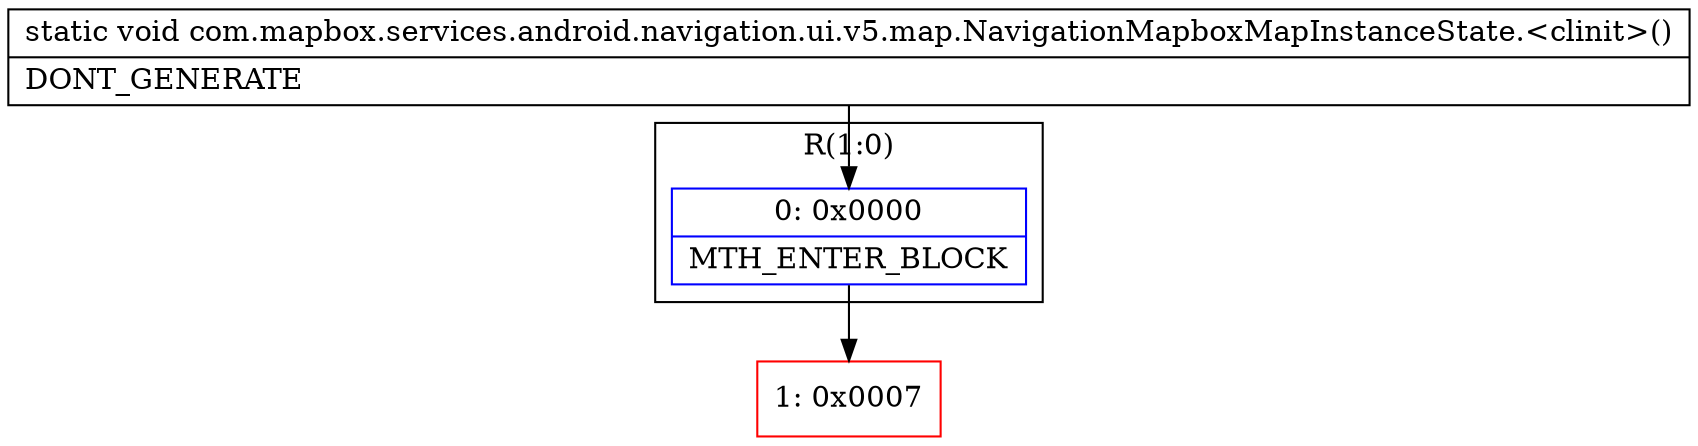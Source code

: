 digraph "CFG forcom.mapbox.services.android.navigation.ui.v5.map.NavigationMapboxMapInstanceState.\<clinit\>()V" {
subgraph cluster_Region_506138733 {
label = "R(1:0)";
node [shape=record,color=blue];
Node_0 [shape=record,label="{0\:\ 0x0000|MTH_ENTER_BLOCK\l}"];
}
Node_1 [shape=record,color=red,label="{1\:\ 0x0007}"];
MethodNode[shape=record,label="{static void com.mapbox.services.android.navigation.ui.v5.map.NavigationMapboxMapInstanceState.\<clinit\>()  | DONT_GENERATE\l}"];
MethodNode -> Node_0;
Node_0 -> Node_1;
}

